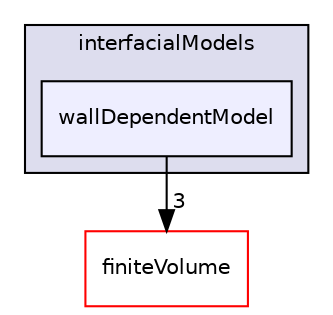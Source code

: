 digraph "src/phaseSystemModels/reactingEulerFoam/interfacialModels/wallDependentModel" {
  bgcolor=transparent;
  compound=true
  node [ fontsize="10", fontname="Helvetica"];
  edge [ labelfontsize="10", labelfontname="Helvetica"];
  subgraph clusterdir_5934097b4d7408dbf6d7abeb4fcc346f {
    graph [ bgcolor="#ddddee", pencolor="black", label="interfacialModels" fontname="Helvetica", fontsize="10", URL="dir_5934097b4d7408dbf6d7abeb4fcc346f.html"]
  dir_3e16ec09638911ae6a7c6642e66def6c [shape=box, label="wallDependentModel", style="filled", fillcolor="#eeeeff", pencolor="black", URL="dir_3e16ec09638911ae6a7c6642e66def6c.html"];
  }
  dir_9bd15774b555cf7259a6fa18f99fe99b [shape=box label="finiteVolume" color="red" URL="dir_9bd15774b555cf7259a6fa18f99fe99b.html"];
  dir_3e16ec09638911ae6a7c6642e66def6c->dir_9bd15774b555cf7259a6fa18f99fe99b [headlabel="3", labeldistance=1.5 headhref="dir_003185_000814.html"];
}
